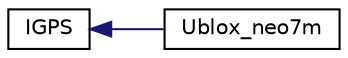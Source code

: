digraph "Graphical Class Hierarchy"
{
  edge [fontname="Helvetica",fontsize="10",labelfontname="Helvetica",labelfontsize="10"];
  node [fontname="Helvetica",fontsize="10",shape=record];
  rankdir="LR";
  Node0 [label="IGPS",height=0.2,width=0.4,color="black", fillcolor="white", style="filled",URL="$class_i_g_p_s.html"];
  Node0 -> Node1 [dir="back",color="midnightblue",fontsize="10",style="solid",fontname="Helvetica"];
  Node1 [label="Ublox_neo7m",height=0.2,width=0.4,color="black", fillcolor="white", style="filled",URL="$class_ublox__neo7m.html"];
}
